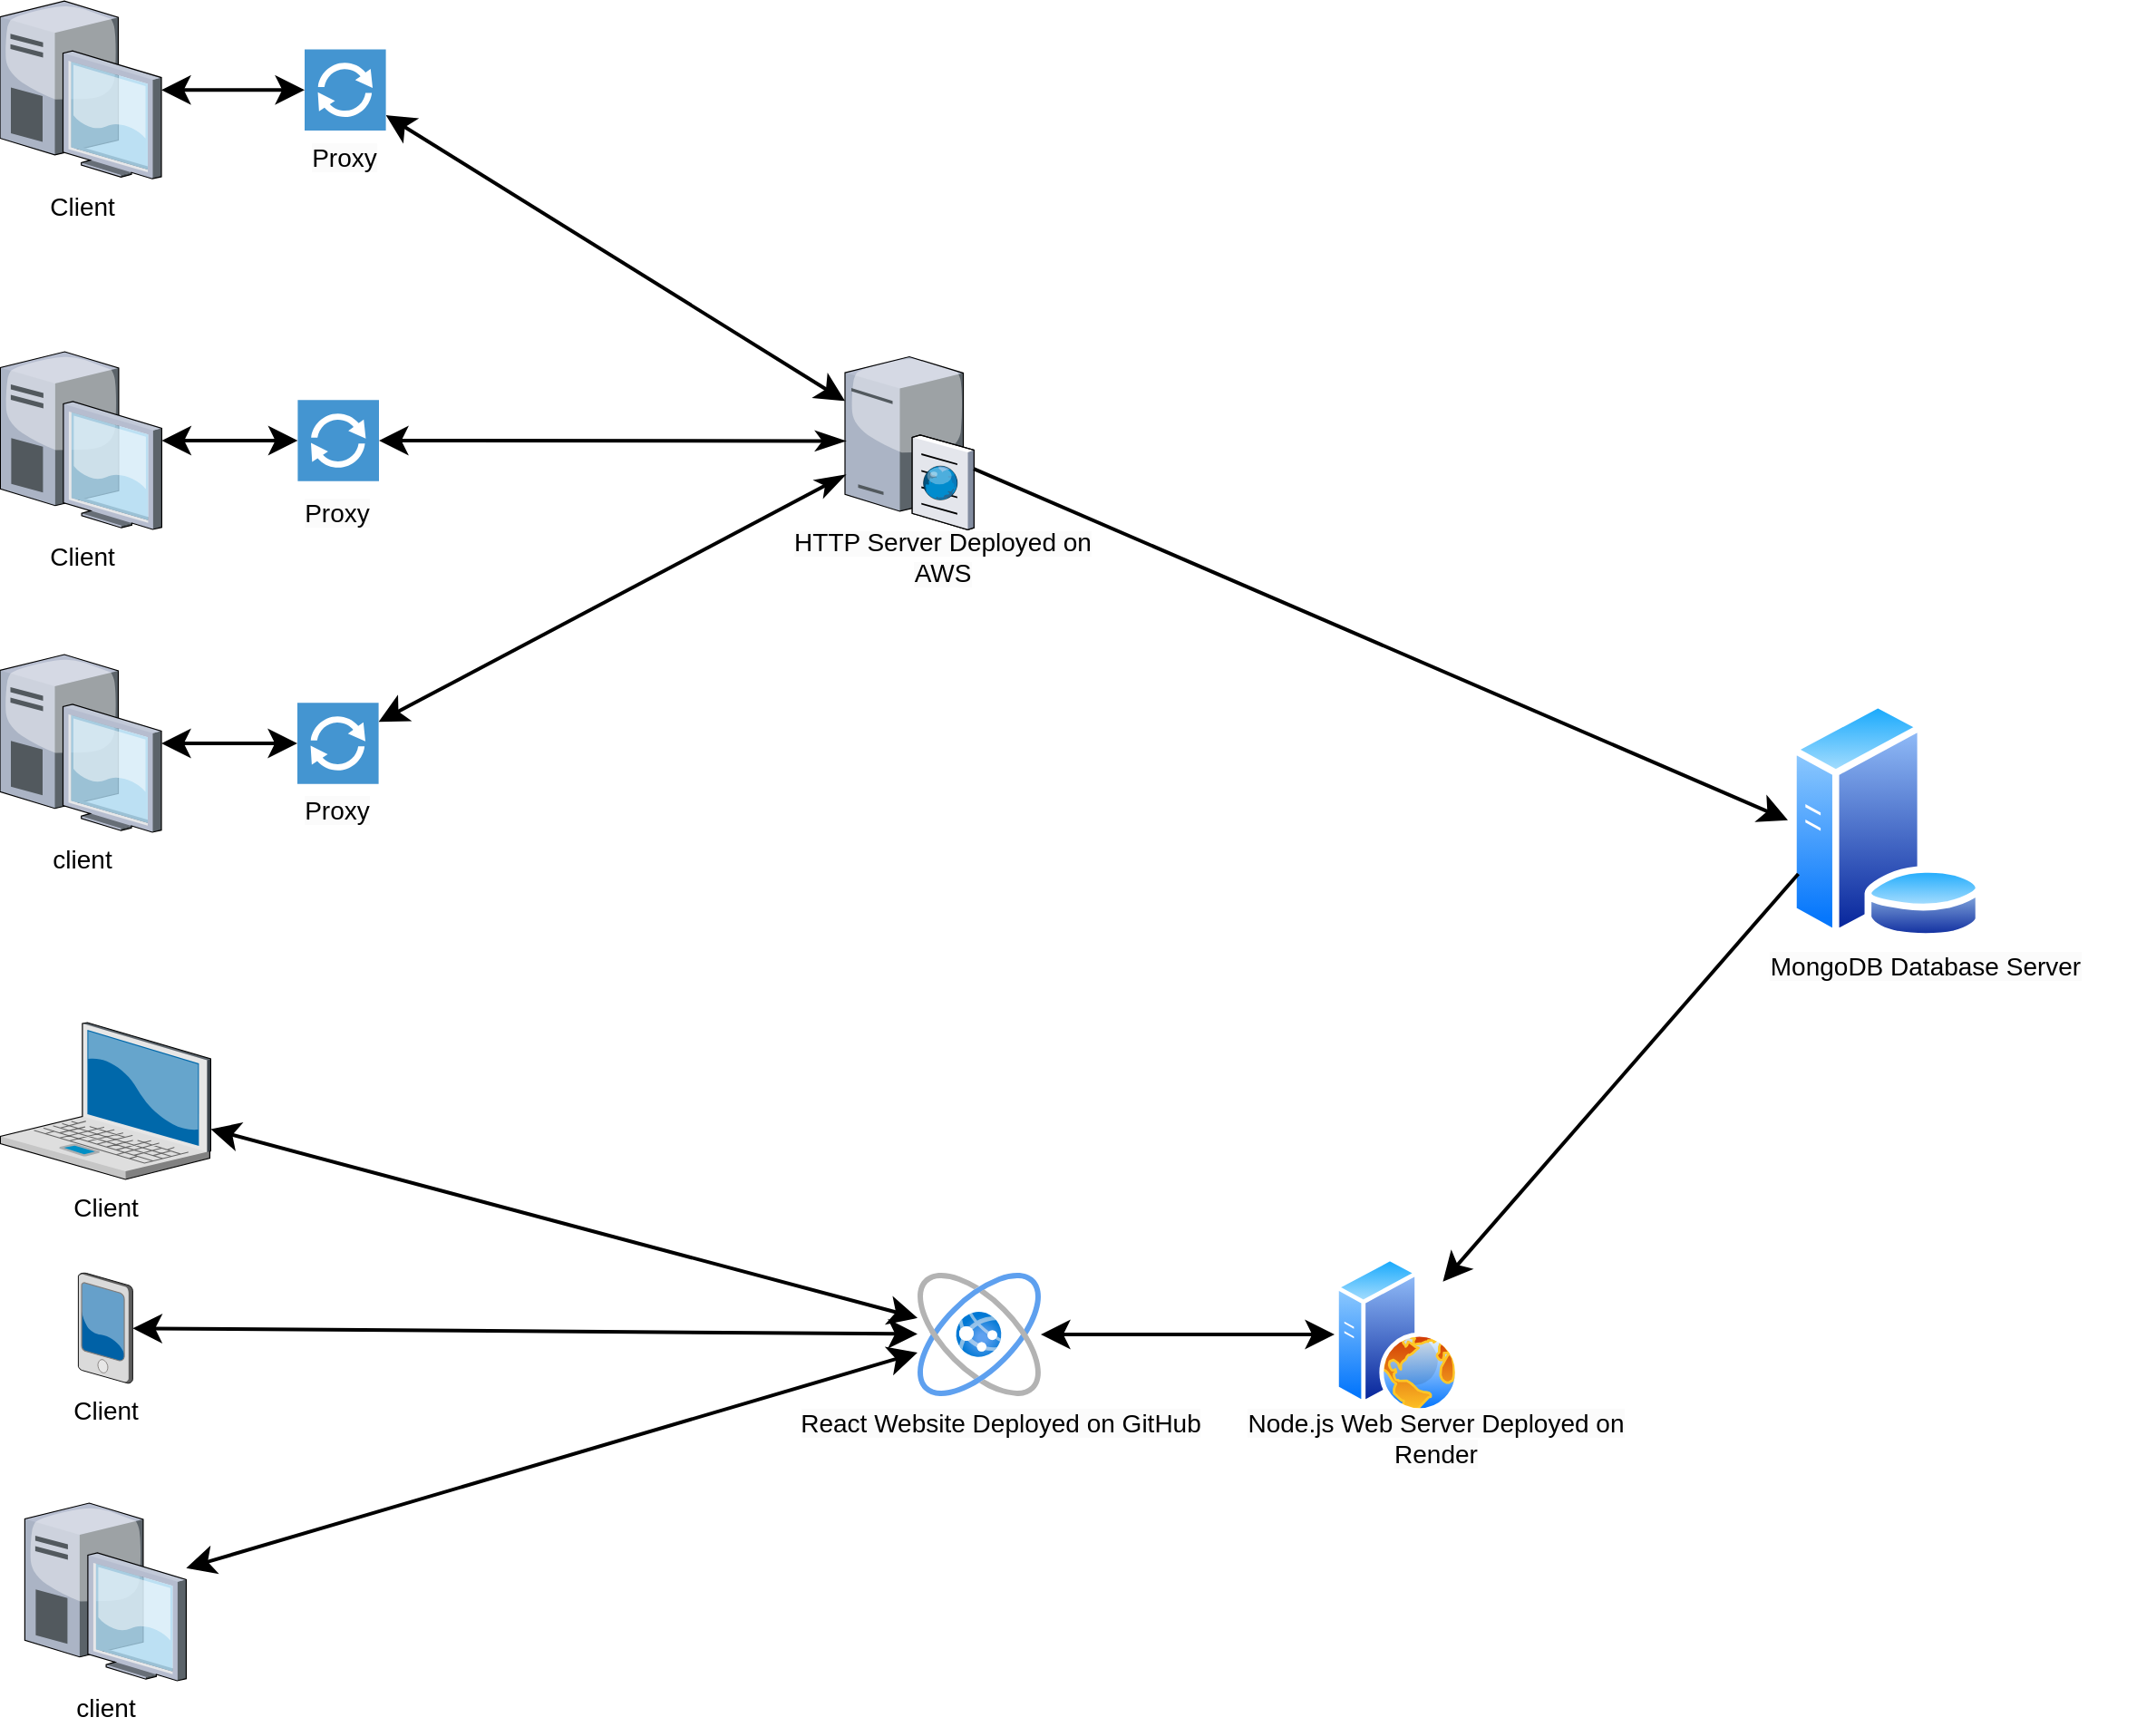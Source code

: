 <mxfile version="21.5.0" type="device">
  <diagram name="Page-1" id="e3a06f82-3646-2815-327d-82caf3d4e204">
    <mxGraphModel dx="2100" dy="1162" grid="1" gridSize="10" guides="1" tooltips="1" connect="1" arrows="1" fold="1" page="1" pageScale="1.5" pageWidth="1169" pageHeight="826" background="none" math="0" shadow="0">
      <root>
        <mxCell id="0" style=";html=1;" />
        <mxCell id="1" style=";html=1;" parent="0" />
        <mxCell id="6a7d8f32e03d9370-36" style="edgeStyle=none;rounded=0;html=1;startSize=10;endSize=10;jettySize=auto;orthogonalLoop=1;fontSize=14;endArrow=classic;endFill=1;strokeWidth=2;align=center;startArrow=classic;startFill=1;" parent="1" source="6a7d8f32e03d9370-1" target="O8T-6oCFXDdEWKkJBk39-4" edge="1">
          <mxGeometry relative="1" as="geometry">
            <mxPoint x="985.7" y="948.187" as="targetPoint" />
          </mxGeometry>
        </mxCell>
        <mxCell id="6a7d8f32e03d9370-1" value="Client" style="verticalLabelPosition=bottom;aspect=fixed;html=1;verticalAlign=top;strokeColor=none;shape=mxgraph.citrix.laptop_2;fillColor=#66B2FF;gradientColor=#0066CC;fontSize=14;align=center;" parent="1" vertex="1">
          <mxGeometry x="504.2" y="790" width="116" height="86.5" as="geometry" />
        </mxCell>
        <mxCell id="6a7d8f32e03d9370-34" style="edgeStyle=none;rounded=0;html=1;startSize=10;endSize=10;jettySize=auto;orthogonalLoop=1;fontSize=14;endArrow=classic;endFill=1;strokeWidth=2;startArrow=classic;startFill=1;align=center;" parent="1" source="6a7d8f32e03d9370-3" edge="1">
          <mxGeometry relative="1" as="geometry">
            <mxPoint x="668" y="636" as="targetPoint" />
          </mxGeometry>
        </mxCell>
        <mxCell id="6a7d8f32e03d9370-3" value="client" style="verticalLabelPosition=bottom;aspect=fixed;html=1;verticalAlign=top;strokeColor=none;shape=mxgraph.citrix.desktop;fillColor=#66B2FF;gradientColor=#0066CC;fontSize=14;align=center;" parent="1" vertex="1">
          <mxGeometry x="504.0" y="587" width="89" height="98" as="geometry" />
        </mxCell>
        <mxCell id="6a7d8f32e03d9370-33" style="edgeStyle=none;rounded=0;html=1;startSize=10;endSize=10;jettySize=auto;orthogonalLoop=1;fontSize=14;endArrow=classic;endFill=1;strokeWidth=2;startArrow=classic;startFill=1;align=center;" parent="1" source="6a7d8f32e03d9370-4" edge="1">
          <mxGeometry relative="1" as="geometry">
            <mxPoint x="668.2" y="469" as="targetPoint" />
          </mxGeometry>
        </mxCell>
        <mxCell id="6a7d8f32e03d9370-4" value="Client" style="verticalLabelPosition=bottom;aspect=fixed;html=1;verticalAlign=top;strokeColor=none;shape=mxgraph.citrix.desktop;fillColor=#66B2FF;gradientColor=#0066CC;fontSize=14;align=center;" parent="1" vertex="1">
          <mxGeometry x="504.2" y="420.0" width="89" height="98" as="geometry" />
        </mxCell>
        <mxCell id="6a7d8f32e03d9370-32" style="edgeStyle=none;rounded=0;html=1;startSize=10;endSize=10;jettySize=auto;orthogonalLoop=1;fontSize=14;endArrow=classic;endFill=1;strokeWidth=2;startArrow=classic;startFill=1;align=center;" parent="1" source="6a7d8f32e03d9370-5" edge="1">
          <mxGeometry relative="1" as="geometry">
            <mxPoint x="672" y="275.6" as="targetPoint" />
          </mxGeometry>
        </mxCell>
        <mxCell id="6a7d8f32e03d9370-5" value="Client" style="verticalLabelPosition=bottom;aspect=fixed;html=1;verticalAlign=top;strokeColor=none;shape=mxgraph.citrix.desktop;fillColor=#66B2FF;gradientColor=#0066CC;fontSize=14;align=center;" parent="1" vertex="1">
          <mxGeometry x="504.0" y="226.6" width="89" height="98" as="geometry" />
        </mxCell>
        <mxCell id="6a7d8f32e03d9370-37" style="edgeStyle=none;rounded=0;html=1;startSize=10;endSize=10;jettySize=auto;orthogonalLoop=1;fontSize=14;endArrow=classic;endFill=1;strokeWidth=2;align=center;startArrow=classic;startFill=1;" parent="1" source="6a7d8f32e03d9370-6" target="O8T-6oCFXDdEWKkJBk39-4" edge="1">
          <mxGeometry relative="1" as="geometry">
            <mxPoint x="985.7" y="958.5" as="targetPoint" />
          </mxGeometry>
        </mxCell>
        <mxCell id="6a7d8f32e03d9370-6" value="Client" style="verticalLabelPosition=bottom;aspect=fixed;html=1;verticalAlign=top;strokeColor=none;shape=mxgraph.citrix.pda;fillColor=#66B2FF;gradientColor=#0066CC;fontSize=14;align=center;" parent="1" vertex="1">
          <mxGeometry x="547.2" y="928" width="30" height="61" as="geometry" />
        </mxCell>
        <mxCell id="6a7d8f32e03d9370-15" value="" style="verticalLabelPosition=top;aspect=fixed;html=1;verticalAlign=bottom;strokeColor=none;shape=mxgraph.citrix.cache_server;fillColor=#66B2FF;gradientColor=#0066CC;fontSize=14;labelPosition=center;align=center;" parent="1" vertex="1">
          <mxGeometry x="970" y="420.5" width="71" height="97.5" as="geometry" />
        </mxCell>
        <mxCell id="6a7d8f32e03d9370-44" style="edgeStyle=none;rounded=0;html=1;startSize=10;endSize=10;jettySize=auto;orthogonalLoop=1;fontSize=14;endArrow=classic;endFill=1;strokeWidth=2;startArrow=classic;startFill=1;align=center;" parent="1" source="iMxQ3XrpaTDAHy0bpkPg-1" target="6a7d8f32e03d9370-15" edge="1">
          <mxGeometry relative="1" as="geometry">
            <mxPoint x="820.053" y="249" as="sourcePoint" />
            <mxPoint x="983.554" y="587" as="targetPoint" />
          </mxGeometry>
        </mxCell>
        <mxCell id="6a7d8f32e03d9370-45" style="edgeStyle=none;rounded=0;html=1;startSize=10;endSize=10;jettySize=auto;orthogonalLoop=1;fontSize=14;endArrow=classicThin;endFill=1;strokeWidth=2;startArrow=classic;startFill=1;align=center;" parent="1" source="iMxQ3XrpaTDAHy0bpkPg-3" target="6a7d8f32e03d9370-15" edge="1">
          <mxGeometry relative="1" as="geometry">
            <mxPoint x="834" y="410.388" as="sourcePoint" />
            <mxPoint x="973" y="593.159" as="targetPoint" />
          </mxGeometry>
        </mxCell>
        <mxCell id="6a7d8f32e03d9370-46" style="edgeStyle=none;rounded=0;html=1;startSize=10;endSize=10;jettySize=auto;orthogonalLoop=1;fontSize=14;endArrow=classicThin;endFill=1;strokeWidth=2;startArrow=classic;startFill=1;align=center;" parent="1" source="iMxQ3XrpaTDAHy0bpkPg-2" target="6a7d8f32e03d9370-15" edge="1">
          <mxGeometry relative="1" as="geometry">
            <mxPoint x="834" y="544.241" as="sourcePoint" />
            <mxPoint x="973" y="607.977" as="targetPoint" />
          </mxGeometry>
        </mxCell>
        <mxCell id="iMxQ3XrpaTDAHy0bpkPg-1" value="" style="pointerEvents=1;shadow=0;dashed=0;html=1;strokeColor=none;fillColor=#4495D1;labelPosition=center;verticalLabelPosition=bottom;verticalAlign=top;align=center;outlineConnect=0;shape=mxgraph.veeam.2d.proxy;" parent="1" vertex="1">
          <mxGeometry x="672" y="253.2" width="44.8" height="44.8" as="geometry" />
        </mxCell>
        <mxCell id="iMxQ3XrpaTDAHy0bpkPg-2" value="" style="pointerEvents=1;shadow=0;dashed=0;html=1;strokeColor=none;fillColor=#4495D1;labelPosition=center;verticalLabelPosition=bottom;verticalAlign=top;align=center;outlineConnect=0;shape=mxgraph.veeam.2d.proxy;" parent="1" vertex="1">
          <mxGeometry x="668" y="613.6" width="44.8" height="44.8" as="geometry" />
        </mxCell>
        <mxCell id="iMxQ3XrpaTDAHy0bpkPg-3" value="" style="pointerEvents=1;shadow=0;dashed=0;html=1;strokeColor=none;fillColor=#4495D1;labelPosition=center;verticalLabelPosition=bottom;verticalAlign=top;align=center;outlineConnect=0;shape=mxgraph.veeam.2d.proxy;" parent="1" vertex="1">
          <mxGeometry x="668.2" y="446.6" width="44.8" height="44.8" as="geometry" />
        </mxCell>
        <mxCell id="iMxQ3XrpaTDAHy0bpkPg-8" value="&lt;span style=&quot;color: rgb(0, 0, 0); font-family: Helvetica; font-size: 14px; font-style: normal; font-variant-ligatures: normal; font-variant-caps: normal; font-weight: 400; letter-spacing: normal; orphans: 2; text-indent: 0px; text-transform: none; widows: 2; word-spacing: 0px; -webkit-text-stroke-width: 0px; background-color: rgb(251, 251, 251); text-decoration-thickness: initial; text-decoration-style: initial; text-decoration-color: initial; float: none; display: inline !important;&quot;&gt;Proxy&lt;/span&gt;" style="text;whiteSpace=wrap;html=1;align=center;" parent="1" vertex="1">
          <mxGeometry x="655.4" y="658.4" width="70" height="40" as="geometry" />
        </mxCell>
        <mxCell id="iMxQ3XrpaTDAHy0bpkPg-9" value="&lt;span style=&quot;color: rgb(0, 0, 0); font-family: Helvetica; font-size: 14px; font-style: normal; font-variant-ligatures: normal; font-variant-caps: normal; font-weight: 400; letter-spacing: normal; orphans: 2; text-indent: 0px; text-transform: none; widows: 2; word-spacing: 0px; -webkit-text-stroke-width: 0px; background-color: rgb(251, 251, 251); text-decoration-thickness: initial; text-decoration-style: initial; text-decoration-color: initial; float: none; display: inline !important;&quot;&gt;Proxy&lt;/span&gt;" style="text;whiteSpace=wrap;html=1;align=center;" parent="1" vertex="1">
          <mxGeometry x="655.4" y="494.1" width="70" height="35.9" as="geometry" />
        </mxCell>
        <mxCell id="iMxQ3XrpaTDAHy0bpkPg-10" value="&lt;span style=&quot;color: rgb(0, 0, 0); font-family: Helvetica; font-size: 14px; font-style: normal; font-variant-ligatures: normal; font-variant-caps: normal; font-weight: 400; letter-spacing: normal; orphans: 2; text-indent: 0px; text-transform: none; widows: 2; word-spacing: 0px; -webkit-text-stroke-width: 0px; background-color: rgb(251, 251, 251); text-decoration-thickness: initial; text-decoration-style: initial; text-decoration-color: initial; float: none; display: inline !important;&quot;&gt;Proxy&lt;/span&gt;" style="text;whiteSpace=wrap;html=1;align=center;" parent="1" vertex="1">
          <mxGeometry x="659.4" y="298" width="70" height="40" as="geometry" />
        </mxCell>
        <mxCell id="O8T-6oCFXDdEWKkJBk39-1" value="&lt;span style=&quot;color: rgb(0, 0, 0); font-family: Helvetica; font-style: normal; font-variant-ligatures: normal; font-variant-caps: normal; font-weight: 400; letter-spacing: normal; orphans: 2; text-indent: 0px; text-transform: none; widows: 2; word-spacing: 0px; -webkit-text-stroke-width: 0px; background-color: rgb(251, 251, 251); text-decoration-thickness: initial; text-decoration-style: initial; text-decoration-color: initial; float: none; display: inline !important;&quot;&gt;&lt;font style=&quot;font-size: 14px;&quot;&gt;HTTP Server Deployed on AWS&lt;/font&gt;&lt;/span&gt;" style="text;whiteSpace=wrap;html=1;align=center;" vertex="1" parent="1">
          <mxGeometry x="933.5" y="509.5" width="180" height="40" as="geometry" />
        </mxCell>
        <mxCell id="O8T-6oCFXDdEWKkJBk39-2" value="client" style="verticalLabelPosition=bottom;aspect=fixed;html=1;verticalAlign=top;strokeColor=none;shape=mxgraph.citrix.desktop;fillColor=#66B2FF;gradientColor=#0066CC;fontSize=14;align=center;" vertex="1" parent="1">
          <mxGeometry x="517.7" y="1055" width="89" height="98" as="geometry" />
        </mxCell>
        <mxCell id="O8T-6oCFXDdEWKkJBk39-3" style="edgeStyle=none;rounded=0;html=1;startSize=10;endSize=10;jettySize=auto;orthogonalLoop=1;fontSize=14;endArrow=classic;endFill=1;strokeWidth=2;align=center;startArrow=classic;startFill=1;" edge="1" parent="1" source="O8T-6oCFXDdEWKkJBk39-2" target="O8T-6oCFXDdEWKkJBk39-4">
          <mxGeometry relative="1" as="geometry">
            <mxPoint x="730" y="1040" as="sourcePoint" />
            <mxPoint x="985.7" y="971.629" as="targetPoint" />
          </mxGeometry>
        </mxCell>
        <mxCell id="O8T-6oCFXDdEWKkJBk39-4" value="" style="image;aspect=fixed;html=1;points=[];align=center;fontSize=12;image=img/lib/azure2/general/Website_Power.svg;" vertex="1" parent="1">
          <mxGeometry x="1010" y="928" width="68" height="68" as="geometry" />
        </mxCell>
        <mxCell id="O8T-6oCFXDdEWKkJBk39-5" value="&lt;span style=&quot;color: rgb(0, 0, 0); font-family: Helvetica; font-size: 14px; font-style: normal; font-variant-ligatures: normal; font-variant-caps: normal; font-weight: 400; letter-spacing: normal; orphans: 2; text-indent: 0px; text-transform: none; widows: 2; word-spacing: 0px; -webkit-text-stroke-width: 0px; background-color: rgb(251, 251, 251); text-decoration-thickness: initial; text-decoration-style: initial; text-decoration-color: initial; float: none; display: inline !important;&quot;&gt;React Website Deployed on GitHub&lt;/span&gt;" style="text;whiteSpace=wrap;html=1;align=center;" vertex="1" parent="1">
          <mxGeometry x="930" y="996" width="252" height="40" as="geometry" />
        </mxCell>
        <mxCell id="O8T-6oCFXDdEWKkJBk39-6" value="" style="image;aspect=fixed;perimeter=ellipsePerimeter;html=1;align=center;shadow=0;dashed=0;spacingTop=3;image=img/lib/active_directory/web_server.svg;" vertex="1" parent="1">
          <mxGeometry x="1240" y="919" width="68.8" height="86" as="geometry" />
        </mxCell>
        <mxCell id="O8T-6oCFXDdEWKkJBk39-8" value="&lt;span style=&quot;color: rgb(0, 0, 0); font-family: Helvetica; font-size: 14px; font-style: normal; font-variant-ligatures: normal; font-variant-caps: normal; font-weight: 400; letter-spacing: normal; orphans: 2; text-indent: 0px; text-transform: none; widows: 2; word-spacing: 0px; -webkit-text-stroke-width: 0px; background-color: rgb(251, 251, 251); text-decoration-thickness: initial; text-decoration-style: initial; text-decoration-color: initial; float: none; display: inline !important;&quot;&gt;Node.js Web Server Deployed on Render&lt;/span&gt;" style="text;whiteSpace=wrap;html=1;align=center;" vertex="1" parent="1">
          <mxGeometry x="1170" y="996" width="252" height="40" as="geometry" />
        </mxCell>
        <mxCell id="O8T-6oCFXDdEWKkJBk39-9" style="edgeStyle=none;rounded=0;html=1;startSize=10;endSize=10;jettySize=auto;orthogonalLoop=1;fontSize=14;endArrow=classic;endFill=1;strokeWidth=2;align=center;startArrow=classic;startFill=1;" edge="1" parent="1" source="O8T-6oCFXDdEWKkJBk39-4" target="O8T-6oCFXDdEWKkJBk39-6">
          <mxGeometry relative="1" as="geometry">
            <mxPoint x="930" y="892" as="sourcePoint" />
            <mxPoint x="1320" y="996" as="targetPoint" />
          </mxGeometry>
        </mxCell>
        <mxCell id="O8T-6oCFXDdEWKkJBk39-10" value="" style="image;aspect=fixed;perimeter=ellipsePerimeter;html=1;align=center;shadow=0;dashed=0;spacingTop=3;image=img/lib/active_directory/database_server.svg;" vertex="1" parent="1">
          <mxGeometry x="1490" y="612.4" width="108.24" height="132" as="geometry" />
        </mxCell>
        <mxCell id="O8T-6oCFXDdEWKkJBk39-11" value="&lt;span style=&quot;color: rgb(0, 0, 0); font-family: Helvetica; font-size: 14px; font-style: normal; font-variant-ligatures: normal; font-variant-caps: normal; font-weight: 400; letter-spacing: normal; orphans: 2; text-indent: 0px; text-transform: none; widows: 2; word-spacing: 0px; -webkit-text-stroke-width: 0px; background-color: rgb(251, 251, 251); text-decoration-thickness: initial; text-decoration-style: initial; text-decoration-color: initial; float: none; display: inline !important;&quot;&gt;MongoDB Database Server&lt;/span&gt;" style="text;whiteSpace=wrap;html=1;align=center;" vertex="1" parent="1">
          <mxGeometry x="1440" y="744.4" width="252" height="40" as="geometry" />
        </mxCell>
        <mxCell id="O8T-6oCFXDdEWKkJBk39-12" style="edgeStyle=none;rounded=0;html=1;startSize=10;endSize=10;jettySize=auto;orthogonalLoop=1;fontSize=14;endArrow=classic;endFill=1;strokeWidth=2;startArrow=none;startFill=0;align=center;entryX=0;entryY=0.5;entryDx=0;entryDy=0;" edge="1" parent="1" source="6a7d8f32e03d9370-15" target="O8T-6oCFXDdEWKkJBk39-10">
          <mxGeometry relative="1" as="geometry">
            <mxPoint x="723" y="634" as="sourcePoint" />
            <mxPoint x="980" y="498" as="targetPoint" />
          </mxGeometry>
        </mxCell>
        <mxCell id="O8T-6oCFXDdEWKkJBk39-13" style="edgeStyle=none;rounded=0;html=1;startSize=10;endSize=10;jettySize=auto;orthogonalLoop=1;fontSize=14;endArrow=none;endFill=0;strokeWidth=2;startArrow=classic;startFill=1;align=center;entryX=0;entryY=0.75;entryDx=0;entryDy=0;" edge="1" parent="1" source="O8T-6oCFXDdEWKkJBk39-6" target="O8T-6oCFXDdEWKkJBk39-10">
          <mxGeometry relative="1" as="geometry">
            <mxPoint x="1240" y="940" as="sourcePoint" />
            <mxPoint x="1692" y="1115" as="targetPoint" />
          </mxGeometry>
        </mxCell>
      </root>
    </mxGraphModel>
  </diagram>
</mxfile>
